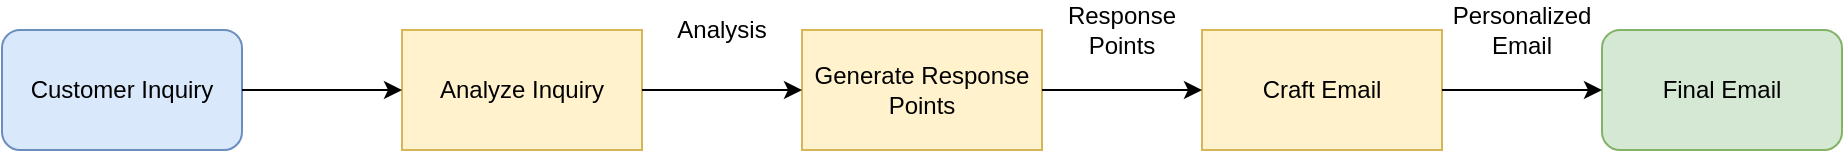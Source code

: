 <mxfile>
    <diagram id="CgsSnFYB_BseuwsE9O4t" name="Page-1">
        <mxGraphModel dx="1412" dy="857" grid="1" gridSize="10" guides="1" tooltips="1" connect="1" arrows="1" fold="1" page="1" pageScale="1" pageWidth="850" pageHeight="1100" math="0" shadow="0">
            <root>
                <mxCell id="0"/>
                <mxCell id="1" parent="0"/>
                <mxCell id="17" value="&lt;font color=&quot;#000000&quot;&gt;Customer Inquiry&lt;/font&gt;" style="rounded=1;whiteSpace=wrap;html=1;fillColor=#dae8fc;strokeColor=#6c8ebf;" vertex="1" parent="1">
                    <mxGeometry x="425" y="490" width="120" height="60" as="geometry"/>
                </mxCell>
                <mxCell id="18" value="&lt;font color=&quot;#000000&quot;&gt;Analyze Inquiry&lt;/font&gt;" style="rounded=0;whiteSpace=wrap;html=1;fillColor=#fff2cc;strokeColor=#d6b656;" vertex="1" parent="1">
                    <mxGeometry x="625" y="490" width="120" height="60" as="geometry"/>
                </mxCell>
                <mxCell id="19" value="&lt;font color=&quot;#000000&quot;&gt;Generate Response Points&lt;/font&gt;" style="rounded=0;whiteSpace=wrap;html=1;fillColor=#fff2cc;strokeColor=#d6b656;" vertex="1" parent="1">
                    <mxGeometry x="825" y="490" width="120" height="60" as="geometry"/>
                </mxCell>
                <mxCell id="20" value="&lt;font color=&quot;#000000&quot;&gt;Craft Email&lt;/font&gt;" style="rounded=0;whiteSpace=wrap;html=1;fillColor=#fff2cc;strokeColor=#d6b656;" vertex="1" parent="1">
                    <mxGeometry x="1025" y="490" width="120" height="60" as="geometry"/>
                </mxCell>
                <mxCell id="21" value="&lt;font color=&quot;#000000&quot;&gt;Final Email&lt;/font&gt;" style="rounded=1;whiteSpace=wrap;html=1;fillColor=#d5e8d4;strokeColor=#82b366;" vertex="1" parent="1">
                    <mxGeometry x="1225" y="490" width="120" height="60" as="geometry"/>
                </mxCell>
                <mxCell id="22" value="" style="endArrow=classic;html=1;exitX=1;exitY=0.5;exitDx=0;exitDy=0;entryX=0;entryY=0.5;entryDx=0;entryDy=0;" edge="1" parent="1" source="17" target="18">
                    <mxGeometry width="50" height="50" relative="1" as="geometry">
                        <mxPoint x="775" y="720" as="sourcePoint"/>
                        <mxPoint x="825" y="670" as="targetPoint"/>
                    </mxGeometry>
                </mxCell>
                <mxCell id="23" value="" style="endArrow=classic;html=1;exitX=1;exitY=0.5;exitDx=0;exitDy=0;entryX=0;entryY=0.5;entryDx=0;entryDy=0;" edge="1" parent="1" source="18" target="19">
                    <mxGeometry width="50" height="50" relative="1" as="geometry">
                        <mxPoint x="775" y="720" as="sourcePoint"/>
                        <mxPoint x="825" y="670" as="targetPoint"/>
                    </mxGeometry>
                </mxCell>
                <mxCell id="24" value="" style="endArrow=classic;html=1;exitX=1;exitY=0.5;exitDx=0;exitDy=0;entryX=0;entryY=0.5;entryDx=0;entryDy=0;" edge="1" parent="1" source="19" target="20">
                    <mxGeometry width="50" height="50" relative="1" as="geometry">
                        <mxPoint x="775" y="720" as="sourcePoint"/>
                        <mxPoint x="825" y="670" as="targetPoint"/>
                    </mxGeometry>
                </mxCell>
                <mxCell id="25" value="" style="endArrow=classic;html=1;exitX=1;exitY=0.5;exitDx=0;exitDy=0;entryX=0;entryY=0.5;entryDx=0;entryDy=0;" edge="1" parent="1" source="20" target="21">
                    <mxGeometry width="50" height="50" relative="1" as="geometry">
                        <mxPoint x="775" y="720" as="sourcePoint"/>
                        <mxPoint x="825" y="670" as="targetPoint"/>
                    </mxGeometry>
                </mxCell>
                <mxCell id="26" value="Analysis" style="text;html=1;strokeColor=none;fillColor=none;align=center;verticalAlign=middle;whiteSpace=wrap;rounded=0;" vertex="1" parent="1">
                    <mxGeometry x="755" y="480" width="60" height="20" as="geometry"/>
                </mxCell>
                <mxCell id="27" value="Response Points" style="text;html=1;strokeColor=none;fillColor=none;align=center;verticalAlign=middle;whiteSpace=wrap;rounded=0;" vertex="1" parent="1">
                    <mxGeometry x="955" y="480" width="60" height="20" as="geometry"/>
                </mxCell>
                <mxCell id="28" value="Personalized Email" style="text;html=1;strokeColor=none;fillColor=none;align=center;verticalAlign=middle;whiteSpace=wrap;rounded=0;" vertex="1" parent="1">
                    <mxGeometry x="1155" y="480" width="60" height="20" as="geometry"/>
                </mxCell>
            </root>
        </mxGraphModel>
    </diagram>
</mxfile>
